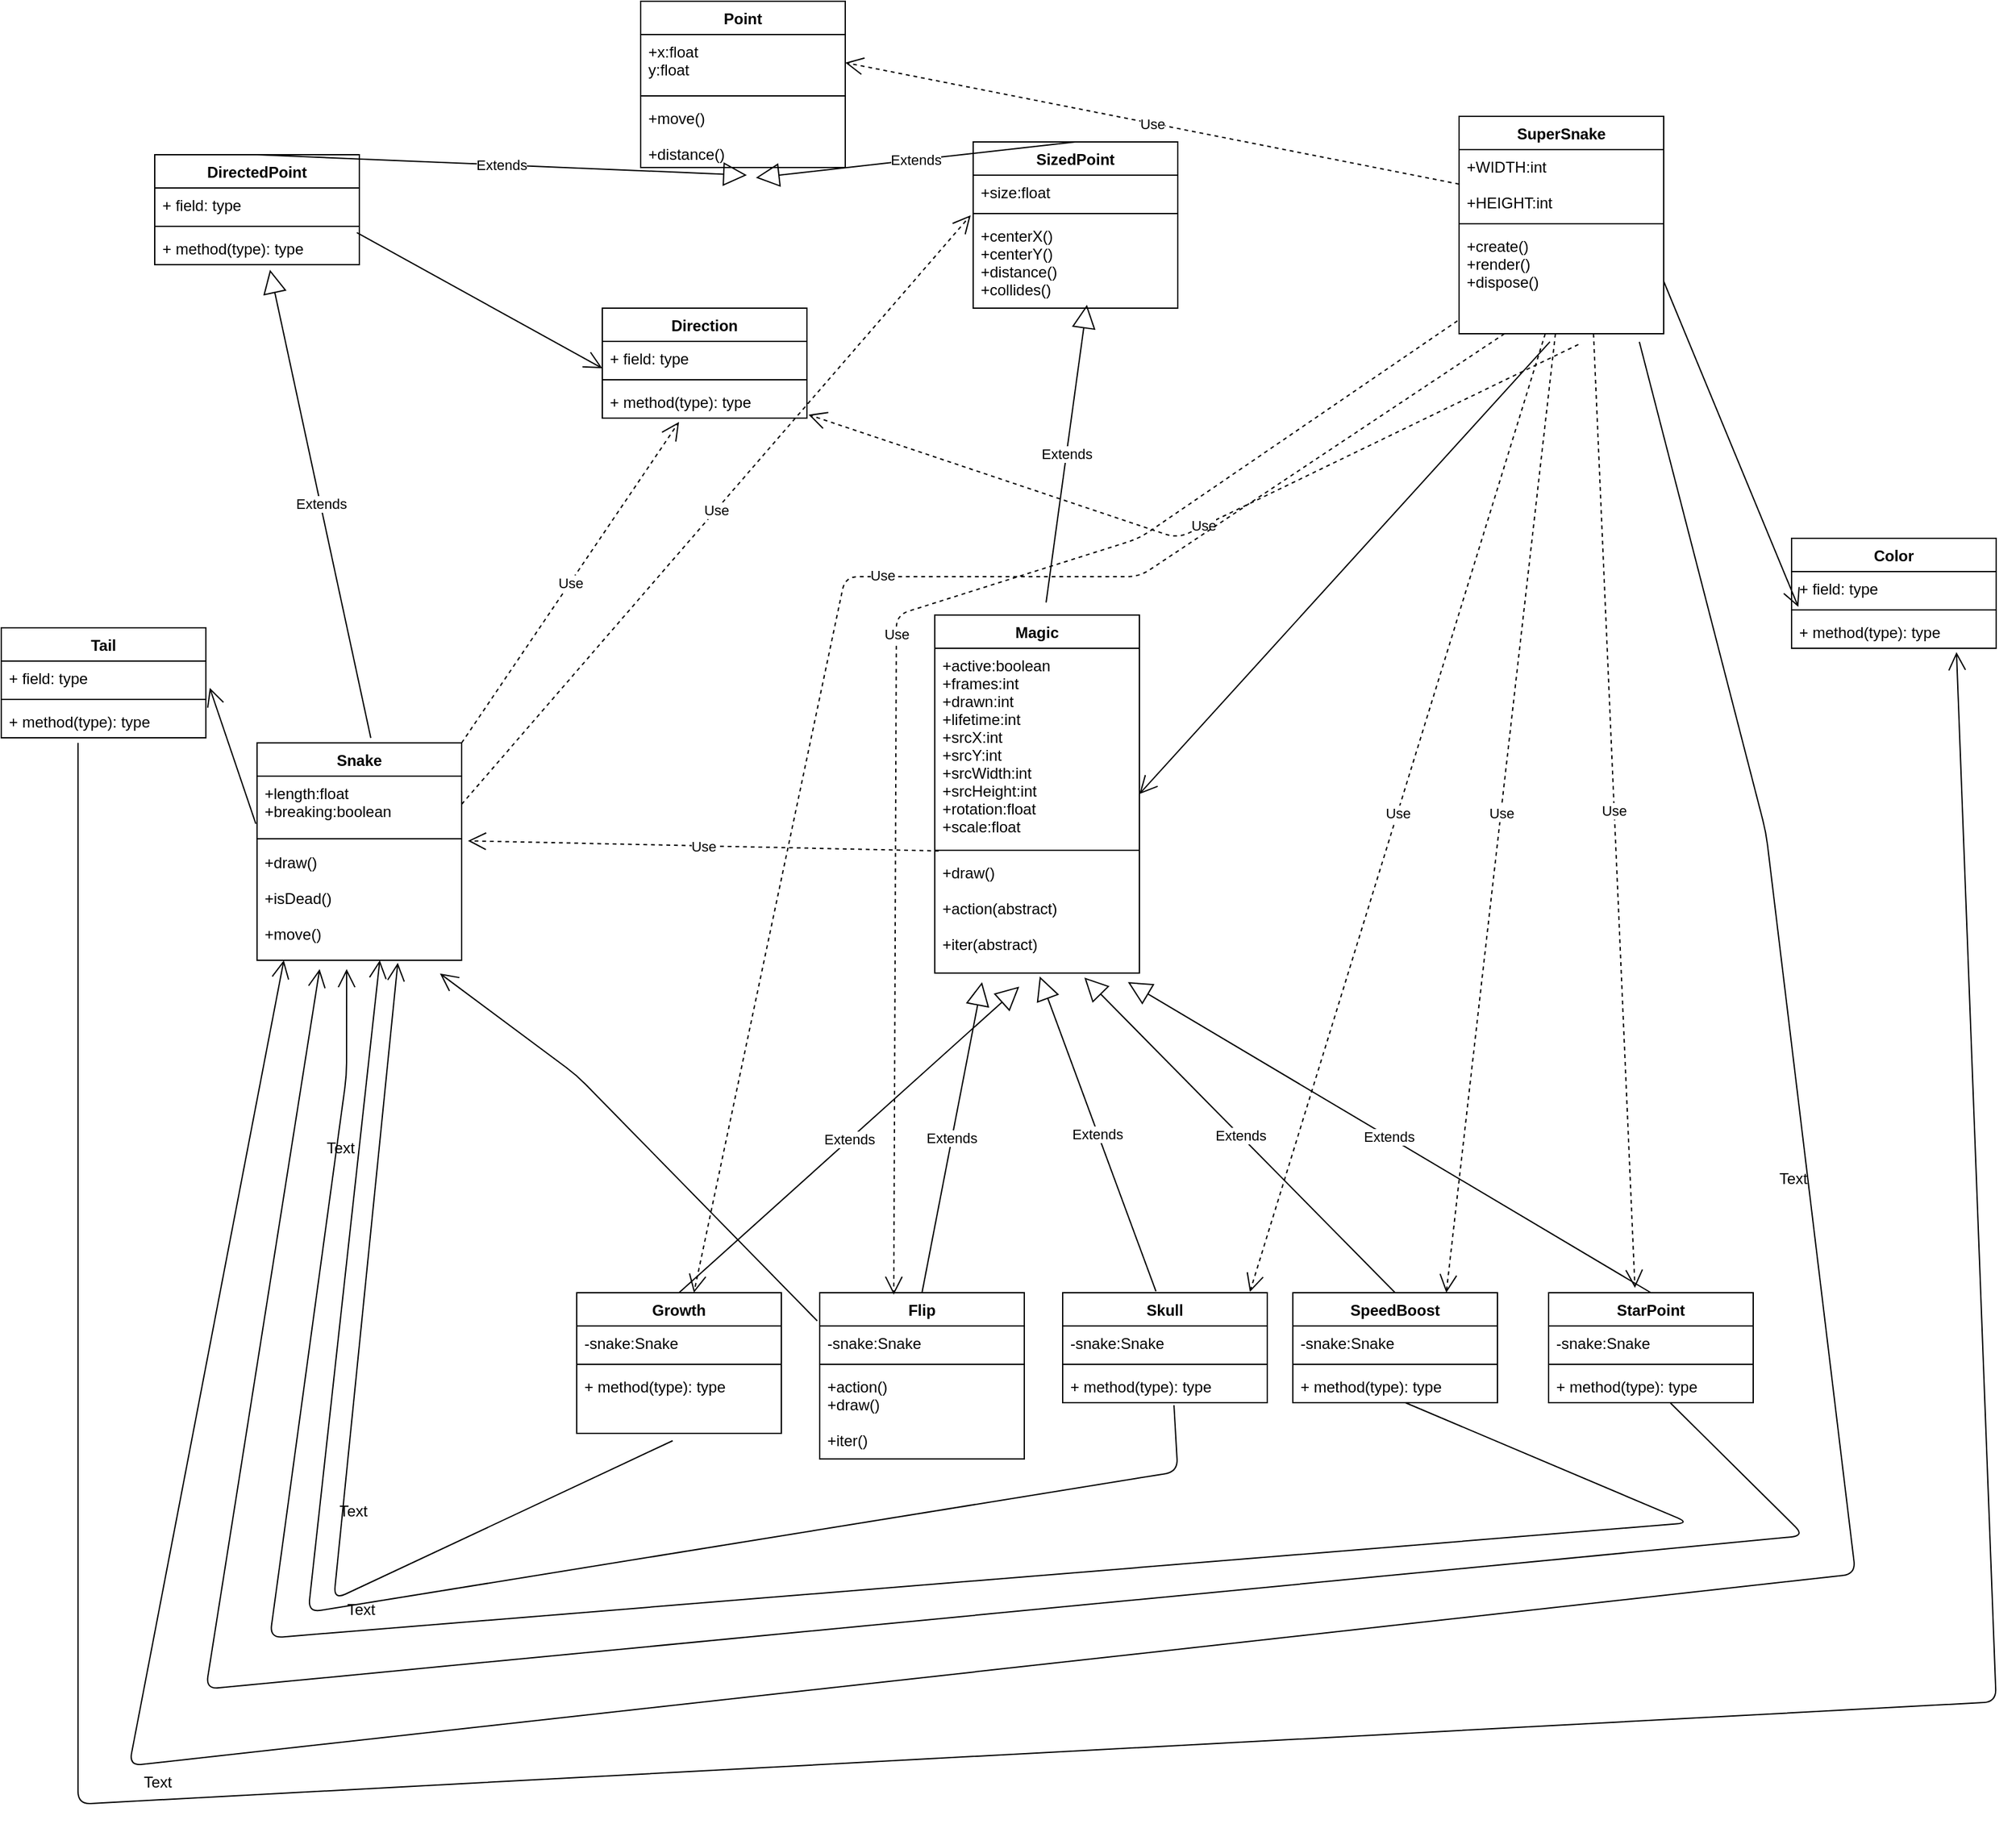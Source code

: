 <mxfile type="github" version="12.4.3" pages="1">
  <diagram id="Ouw1NrYOmLS6a2it-YPy" name="Page-1">
    <mxGraphModel grid="1" dx="871" dy="778" gridSize="10" guides="1" tooltips="1" connect="1" arrows="1" fold="1" page="1" pageScale="1" pageWidth="2339" pageHeight="3300" math="0" shadow="0">
      <root>
        <mxCell id="0"/>
        <mxCell id="1" parent="0"/>
        <mxCell id="p4IeYtcJctRDCQET-8Qz-1" value="Point" parent="1" vertex="1" style="swimlane;fontStyle=1;align=center;verticalAlign=top;childLayout=stackLayout;horizontal=1;startSize=26;horizontalStack=0;resizeParent=1;resizeParentMax=0;resizeLast=0;collapsible=1;marginBottom=0;">
          <mxGeometry as="geometry" height="130" width="160" y="20" x="500"/>
        </mxCell>
        <mxCell id="p4IeYtcJctRDCQET-8Qz-2" value="+x:float&#xa;y:float&#xa;" parent="p4IeYtcJctRDCQET-8Qz-1" vertex="1" style="text;strokeColor=none;fillColor=none;align=left;verticalAlign=top;spacingLeft=4;spacingRight=4;overflow=hidden;rotatable=0;points=[[0,0.5],[1,0.5]];portConstraint=eastwest;">
          <mxGeometry as="geometry" height="44" width="160" y="26"/>
        </mxCell>
        <mxCell id="p4IeYtcJctRDCQET-8Qz-3" value="" parent="p4IeYtcJctRDCQET-8Qz-1" vertex="1" style="line;strokeWidth=1;fillColor=none;align=left;verticalAlign=middle;spacingTop=-1;spacingLeft=3;spacingRight=3;rotatable=0;labelPosition=right;points=[];portConstraint=eastwest;">
          <mxGeometry as="geometry" height="8" width="160" y="70"/>
        </mxCell>
        <mxCell id="p4IeYtcJctRDCQET-8Qz-4" value="+move()&#xa;&#xa;+distance()" parent="p4IeYtcJctRDCQET-8Qz-1" vertex="1" style="text;strokeColor=none;fillColor=none;align=left;verticalAlign=top;spacingLeft=4;spacingRight=4;overflow=hidden;rotatable=0;points=[[0,0.5],[1,0.5]];portConstraint=eastwest;">
          <mxGeometry as="geometry" height="52" width="160" y="78"/>
        </mxCell>
        <mxCell id="p4IeYtcJctRDCQET-8Qz-5" value="SizedPoint" parent="1" vertex="1" style="swimlane;fontStyle=1;align=center;verticalAlign=top;childLayout=stackLayout;horizontal=1;startSize=26;horizontalStack=0;resizeParent=1;resizeParentMax=0;resizeLast=0;collapsible=1;marginBottom=0;">
          <mxGeometry as="geometry" height="130" width="160" y="130" x="760"/>
        </mxCell>
        <mxCell id="p4IeYtcJctRDCQET-8Qz-6" value="+size:float" parent="p4IeYtcJctRDCQET-8Qz-5" vertex="1" style="text;strokeColor=none;fillColor=none;align=left;verticalAlign=top;spacingLeft=4;spacingRight=4;overflow=hidden;rotatable=0;points=[[0,0.5],[1,0.5]];portConstraint=eastwest;">
          <mxGeometry as="geometry" height="26" width="160" y="26"/>
        </mxCell>
        <mxCell id="p4IeYtcJctRDCQET-8Qz-7" value="" parent="p4IeYtcJctRDCQET-8Qz-5" vertex="1" style="line;strokeWidth=1;fillColor=none;align=left;verticalAlign=middle;spacingTop=-1;spacingLeft=3;spacingRight=3;rotatable=0;labelPosition=right;points=[];portConstraint=eastwest;">
          <mxGeometry as="geometry" height="8" width="160" y="52"/>
        </mxCell>
        <mxCell id="p4IeYtcJctRDCQET-8Qz-8" value="+centerX()&#xa;+centerY()&#xa;+distance()&#xa;+collides()" parent="p4IeYtcJctRDCQET-8Qz-5" vertex="1" style="text;strokeColor=none;fillColor=none;align=left;verticalAlign=top;spacingLeft=4;spacingRight=4;overflow=hidden;rotatable=0;points=[[0,0.5],[1,0.5]];portConstraint=eastwest;">
          <mxGeometry as="geometry" height="70" width="160" y="60"/>
        </mxCell>
        <mxCell id="p4IeYtcJctRDCQET-8Qz-9" value="Snake" parent="1" vertex="1" style="swimlane;fontStyle=1;align=center;verticalAlign=top;childLayout=stackLayout;horizontal=1;startSize=26;horizontalStack=0;resizeParent=1;resizeParentMax=0;resizeLast=0;collapsible=1;marginBottom=0;">
          <mxGeometry as="geometry" height="170" width="160" y="600" x="200"/>
        </mxCell>
        <mxCell id="p4IeYtcJctRDCQET-8Qz-10" value="+length:float&#xa;+breaking:boolean" parent="p4IeYtcJctRDCQET-8Qz-9" vertex="1" style="text;strokeColor=none;fillColor=none;align=left;verticalAlign=top;spacingLeft=4;spacingRight=4;overflow=hidden;rotatable=0;points=[[0,0.5],[1,0.5]];portConstraint=eastwest;">
          <mxGeometry as="geometry" height="44" width="160" y="26"/>
        </mxCell>
        <mxCell id="p4IeYtcJctRDCQET-8Qz-11" value="" parent="p4IeYtcJctRDCQET-8Qz-9" vertex="1" style="line;strokeWidth=1;fillColor=none;align=left;verticalAlign=middle;spacingTop=-1;spacingLeft=3;spacingRight=3;rotatable=0;labelPosition=right;points=[];portConstraint=eastwest;">
          <mxGeometry as="geometry" height="10" width="160" y="70"/>
        </mxCell>
        <mxCell id="p4IeYtcJctRDCQET-8Qz-12" value="+draw()&#xa;&#xa;+isDead()&#xa;&#xa;+move()" parent="p4IeYtcJctRDCQET-8Qz-9" vertex="1" style="text;strokeColor=none;fillColor=none;align=left;verticalAlign=top;spacingLeft=4;spacingRight=4;overflow=hidden;rotatable=0;points=[[0,0.5],[1,0.5]];portConstraint=eastwest;">
          <mxGeometry as="geometry" height="90" width="160" y="80"/>
        </mxCell>
        <mxCell id="p4IeYtcJctRDCQET-8Qz-13" value="DirectedPoint" parent="1" vertex="1" style="swimlane;fontStyle=1;align=center;verticalAlign=top;childLayout=stackLayout;horizontal=1;startSize=26;horizontalStack=0;resizeParent=1;resizeParentMax=0;resizeLast=0;collapsible=1;marginBottom=0;">
          <mxGeometry as="geometry" height="86" width="160" y="140" x="120"/>
        </mxCell>
        <mxCell id="p4IeYtcJctRDCQET-8Qz-14" value="+ field: type" parent="p4IeYtcJctRDCQET-8Qz-13" vertex="1" style="text;strokeColor=none;fillColor=none;align=left;verticalAlign=top;spacingLeft=4;spacingRight=4;overflow=hidden;rotatable=0;points=[[0,0.5],[1,0.5]];portConstraint=eastwest;">
          <mxGeometry as="geometry" height="26" width="160" y="26"/>
        </mxCell>
        <mxCell id="p4IeYtcJctRDCQET-8Qz-15" value="" parent="p4IeYtcJctRDCQET-8Qz-13" vertex="1" style="line;strokeWidth=1;fillColor=none;align=left;verticalAlign=middle;spacingTop=-1;spacingLeft=3;spacingRight=3;rotatable=0;labelPosition=right;points=[];portConstraint=eastwest;">
          <mxGeometry as="geometry" height="8" width="160" y="52"/>
        </mxCell>
        <mxCell id="p4IeYtcJctRDCQET-8Qz-16" value="+ method(type): type" parent="p4IeYtcJctRDCQET-8Qz-13" vertex="1" style="text;strokeColor=none;fillColor=none;align=left;verticalAlign=top;spacingLeft=4;spacingRight=4;overflow=hidden;rotatable=0;points=[[0,0.5],[1,0.5]];portConstraint=eastwest;">
          <mxGeometry as="geometry" height="26" width="160" y="60"/>
        </mxCell>
        <mxCell id="p4IeYtcJctRDCQET-8Qz-17" value="Extends" parent="1" style="endArrow=block;endSize=16;endFill=0;html=1;entryX=0.519;entryY=1.115;entryDx=0;entryDy=0;entryPerimeter=0;exitX=0.5;exitY=0;exitDx=0;exitDy=0;" edge="1" target="p4IeYtcJctRDCQET-8Qz-4" source="p4IeYtcJctRDCQET-8Qz-13">
          <mxGeometry as="geometry" width="160" relative="1">
            <mxPoint as="sourcePoint" y="320" x="203"/>
            <mxPoint as="targetPoint" y="240" x="280"/>
          </mxGeometry>
        </mxCell>
        <mxCell id="p4IeYtcJctRDCQET-8Qz-18" value="Extends" parent="1" style="endArrow=block;endSize=16;endFill=0;html=1;entryX=0.563;entryY=1.154;entryDx=0;entryDy=0;entryPerimeter=0;exitX=0.5;exitY=0;exitDx=0;exitDy=0;" edge="1" target="p4IeYtcJctRDCQET-8Qz-4" source="p4IeYtcJctRDCQET-8Qz-5">
          <mxGeometry as="geometry" width="160" relative="1">
            <mxPoint as="sourcePoint" y="270" x="210"/>
            <mxPoint as="targetPoint" y="270" x="370"/>
            <Array as="points"/>
          </mxGeometry>
        </mxCell>
        <mxCell id="p4IeYtcJctRDCQET-8Qz-19" value="Extends" parent="1" style="endArrow=block;endSize=16;endFill=0;html=1;entryX=0.563;entryY=1.154;entryDx=0;entryDy=0;entryPerimeter=0;exitX=0.556;exitY=-0.023;exitDx=0;exitDy=0;exitPerimeter=0;" edge="1" target="p4IeYtcJctRDCQET-8Qz-16" source="p4IeYtcJctRDCQET-8Qz-9">
          <mxGeometry as="geometry" width="160" relative="1">
            <mxPoint as="sourcePoint" y="450" x="120"/>
            <mxPoint as="targetPoint" y="450" x="190"/>
            <mxPoint as="offset"/>
          </mxGeometry>
        </mxCell>
        <mxCell id="p4IeYtcJctRDCQET-8Qz-20" value="Magic" parent="1" vertex="1" style="swimlane;fontStyle=1;align=center;verticalAlign=top;childLayout=stackLayout;horizontal=1;startSize=26;horizontalStack=0;resizeParent=1;resizeParentMax=0;resizeLast=0;collapsible=1;marginBottom=0;">
          <mxGeometry as="geometry" height="280" width="160" y="500" x="730"/>
        </mxCell>
        <mxCell id="p4IeYtcJctRDCQET-8Qz-21" value="+active:boolean&#xa;+frames:int&#xa;+drawn:int&#xa;+lifetime:int&#xa;+srcX:int&#xa;+srcY:int&#xa;+srcWidth:int&#xa;+srcHeight:int&#xa;+rotation:float&#xa;+scale:float&#xa;&#xa;" parent="p4IeYtcJctRDCQET-8Qz-20" vertex="1" style="text;strokeColor=none;fillColor=none;align=left;verticalAlign=top;spacingLeft=4;spacingRight=4;overflow=hidden;rotatable=0;points=[[0,0.5],[1,0.5]];portConstraint=eastwest;">
          <mxGeometry as="geometry" height="154" width="160" y="26"/>
        </mxCell>
        <mxCell id="p4IeYtcJctRDCQET-8Qz-22" value="" parent="p4IeYtcJctRDCQET-8Qz-20" vertex="1" style="line;strokeWidth=1;fillColor=none;align=left;verticalAlign=middle;spacingTop=-1;spacingLeft=3;spacingRight=3;rotatable=0;labelPosition=right;points=[];portConstraint=eastwest;">
          <mxGeometry as="geometry" height="8" width="160" y="180"/>
        </mxCell>
        <mxCell id="p4IeYtcJctRDCQET-8Qz-23" value="+draw()&#xa;&#xa;+action(abstract)&#xa;&#xa;+iter(abstract)" parent="p4IeYtcJctRDCQET-8Qz-20" vertex="1" style="text;strokeColor=none;fillColor=none;align=left;verticalAlign=top;spacingLeft=4;spacingRight=4;overflow=hidden;rotatable=0;points=[[0,0.5],[1,0.5]];portConstraint=eastwest;">
          <mxGeometry as="geometry" height="92" width="160" y="188"/>
        </mxCell>
        <mxCell id="p4IeYtcJctRDCQET-8Qz-24" value="Extends" parent="1" style="endArrow=block;endSize=16;endFill=0;html=1;entryX=0.556;entryY=0.962;entryDx=0;entryDy=0;entryPerimeter=0;exitX=0.544;exitY=-0.035;exitDx=0;exitDy=0;exitPerimeter=0;" edge="1" target="p4IeYtcJctRDCQET-8Qz-8" source="p4IeYtcJctRDCQET-8Qz-20">
          <mxGeometry as="geometry" width="160" relative="1">
            <mxPoint as="sourcePoint" y="460" x="250"/>
            <mxPoint as="targetPoint" y="460" x="410"/>
          </mxGeometry>
        </mxCell>
        <mxCell id="p4IeYtcJctRDCQET-8Qz-30" value="Flip" parent="1" vertex="1" style="swimlane;fontStyle=1;align=center;verticalAlign=top;childLayout=stackLayout;horizontal=1;startSize=26;horizontalStack=0;resizeParent=1;resizeParentMax=0;resizeLast=0;collapsible=1;marginBottom=0;">
          <mxGeometry as="geometry" height="130" width="160" y="1030" x="640"/>
        </mxCell>
        <mxCell id="p4IeYtcJctRDCQET-8Qz-31" value="-snake:Snake" parent="p4IeYtcJctRDCQET-8Qz-30" vertex="1" style="text;strokeColor=none;fillColor=none;align=left;verticalAlign=top;spacingLeft=4;spacingRight=4;overflow=hidden;rotatable=0;points=[[0,0.5],[1,0.5]];portConstraint=eastwest;">
          <mxGeometry as="geometry" height="26" width="160" y="26"/>
        </mxCell>
        <mxCell id="p4IeYtcJctRDCQET-8Qz-32" value="" parent="p4IeYtcJctRDCQET-8Qz-30" vertex="1" style="line;strokeWidth=1;fillColor=none;align=left;verticalAlign=middle;spacingTop=-1;spacingLeft=3;spacingRight=3;rotatable=0;labelPosition=right;points=[];portConstraint=eastwest;">
          <mxGeometry as="geometry" height="8" width="160" y="52"/>
        </mxCell>
        <mxCell id="p4IeYtcJctRDCQET-8Qz-33" value="+action()&#xa;+draw()&#xa;&#xa;+iter()" parent="p4IeYtcJctRDCQET-8Qz-30" vertex="1" style="text;strokeColor=none;fillColor=none;align=left;verticalAlign=top;spacingLeft=4;spacingRight=4;overflow=hidden;rotatable=0;points=[[0,0.5],[1,0.5]];portConstraint=eastwest;">
          <mxGeometry as="geometry" height="70" width="160" y="60"/>
        </mxCell>
        <mxCell id="p4IeYtcJctRDCQET-8Qz-34" value="Growth" parent="1" vertex="1" style="swimlane;fontStyle=1;align=center;verticalAlign=top;childLayout=stackLayout;horizontal=1;startSize=26;horizontalStack=0;resizeParent=1;resizeParentMax=0;resizeLast=0;collapsible=1;marginBottom=0;">
          <mxGeometry as="geometry" height="110" width="160" y="1030" x="450"/>
        </mxCell>
        <mxCell id="p4IeYtcJctRDCQET-8Qz-35" value="-snake:Snake" parent="p4IeYtcJctRDCQET-8Qz-34" vertex="1" style="text;strokeColor=none;fillColor=none;align=left;verticalAlign=top;spacingLeft=4;spacingRight=4;overflow=hidden;rotatable=0;points=[[0,0.5],[1,0.5]];portConstraint=eastwest;">
          <mxGeometry as="geometry" height="26" width="160" y="26"/>
        </mxCell>
        <mxCell id="p4IeYtcJctRDCQET-8Qz-36" value="" parent="p4IeYtcJctRDCQET-8Qz-34" vertex="1" style="line;strokeWidth=1;fillColor=none;align=left;verticalAlign=middle;spacingTop=-1;spacingLeft=3;spacingRight=3;rotatable=0;labelPosition=right;points=[];portConstraint=eastwest;">
          <mxGeometry as="geometry" height="8" width="160" y="52"/>
        </mxCell>
        <mxCell id="p4IeYtcJctRDCQET-8Qz-37" value="+ method(type): type" parent="p4IeYtcJctRDCQET-8Qz-34" vertex="1" style="text;strokeColor=none;fillColor=none;align=left;verticalAlign=top;spacingLeft=4;spacingRight=4;overflow=hidden;rotatable=0;points=[[0,0.5],[1,0.5]];portConstraint=eastwest;">
          <mxGeometry as="geometry" height="50" width="160" y="60"/>
        </mxCell>
        <mxCell id="p4IeYtcJctRDCQET-8Qz-38" value="Skull" parent="1" vertex="1" style="swimlane;fontStyle=1;align=center;verticalAlign=top;childLayout=stackLayout;horizontal=1;startSize=26;horizontalStack=0;resizeParent=1;resizeParentMax=0;resizeLast=0;collapsible=1;marginBottom=0;">
          <mxGeometry as="geometry" height="86" width="160" y="1030" x="830"/>
        </mxCell>
        <mxCell id="p4IeYtcJctRDCQET-8Qz-39" value="-snake:Snake" parent="p4IeYtcJctRDCQET-8Qz-38" vertex="1" style="text;strokeColor=none;fillColor=none;align=left;verticalAlign=top;spacingLeft=4;spacingRight=4;overflow=hidden;rotatable=0;points=[[0,0.5],[1,0.5]];portConstraint=eastwest;">
          <mxGeometry as="geometry" height="26" width="160" y="26"/>
        </mxCell>
        <mxCell id="p4IeYtcJctRDCQET-8Qz-40" value="" parent="p4IeYtcJctRDCQET-8Qz-38" vertex="1" style="line;strokeWidth=1;fillColor=none;align=left;verticalAlign=middle;spacingTop=-1;spacingLeft=3;spacingRight=3;rotatable=0;labelPosition=right;points=[];portConstraint=eastwest;">
          <mxGeometry as="geometry" height="8" width="160" y="52"/>
        </mxCell>
        <mxCell id="p4IeYtcJctRDCQET-8Qz-41" value="+ method(type): type" parent="p4IeYtcJctRDCQET-8Qz-38" vertex="1" style="text;strokeColor=none;fillColor=none;align=left;verticalAlign=top;spacingLeft=4;spacingRight=4;overflow=hidden;rotatable=0;points=[[0,0.5],[1,0.5]];portConstraint=eastwest;">
          <mxGeometry as="geometry" height="26" width="160" y="60"/>
        </mxCell>
        <mxCell id="p4IeYtcJctRDCQET-8Qz-42" value="SpeedBoost" parent="1" vertex="1" style="swimlane;fontStyle=1;align=center;verticalAlign=top;childLayout=stackLayout;horizontal=1;startSize=26;horizontalStack=0;resizeParent=1;resizeParentMax=0;resizeLast=0;collapsible=1;marginBottom=0;">
          <mxGeometry as="geometry" height="86" width="160" y="1030" x="1010"/>
        </mxCell>
        <mxCell id="p4IeYtcJctRDCQET-8Qz-43" value="-snake:Snake" parent="p4IeYtcJctRDCQET-8Qz-42" vertex="1" style="text;strokeColor=none;fillColor=none;align=left;verticalAlign=top;spacingLeft=4;spacingRight=4;overflow=hidden;rotatable=0;points=[[0,0.5],[1,0.5]];portConstraint=eastwest;">
          <mxGeometry as="geometry" height="26" width="160" y="26"/>
        </mxCell>
        <mxCell id="p4IeYtcJctRDCQET-8Qz-44" value="" parent="p4IeYtcJctRDCQET-8Qz-42" vertex="1" style="line;strokeWidth=1;fillColor=none;align=left;verticalAlign=middle;spacingTop=-1;spacingLeft=3;spacingRight=3;rotatable=0;labelPosition=right;points=[];portConstraint=eastwest;">
          <mxGeometry as="geometry" height="8" width="160" y="52"/>
        </mxCell>
        <mxCell id="p4IeYtcJctRDCQET-8Qz-45" value="+ method(type): type" parent="p4IeYtcJctRDCQET-8Qz-42" vertex="1" style="text;strokeColor=none;fillColor=none;align=left;verticalAlign=top;spacingLeft=4;spacingRight=4;overflow=hidden;rotatable=0;points=[[0,0.5],[1,0.5]];portConstraint=eastwest;">
          <mxGeometry as="geometry" height="26" width="160" y="60"/>
        </mxCell>
        <mxCell id="p4IeYtcJctRDCQET-8Qz-46" value="StarPoint" parent="1" vertex="1" style="swimlane;fontStyle=1;align=center;verticalAlign=top;childLayout=stackLayout;horizontal=1;startSize=26;horizontalStack=0;resizeParent=1;resizeParentMax=0;resizeLast=0;collapsible=1;marginBottom=0;">
          <mxGeometry as="geometry" height="86" width="160" y="1030" x="1210"/>
        </mxCell>
        <mxCell id="p4IeYtcJctRDCQET-8Qz-47" value="-snake:Snake" parent="p4IeYtcJctRDCQET-8Qz-46" vertex="1" style="text;strokeColor=none;fillColor=none;align=left;verticalAlign=top;spacingLeft=4;spacingRight=4;overflow=hidden;rotatable=0;points=[[0,0.5],[1,0.5]];portConstraint=eastwest;">
          <mxGeometry as="geometry" height="26" width="160" y="26"/>
        </mxCell>
        <mxCell id="p4IeYtcJctRDCQET-8Qz-48" value="" parent="p4IeYtcJctRDCQET-8Qz-46" vertex="1" style="line;strokeWidth=1;fillColor=none;align=left;verticalAlign=middle;spacingTop=-1;spacingLeft=3;spacingRight=3;rotatable=0;labelPosition=right;points=[];portConstraint=eastwest;">
          <mxGeometry as="geometry" height="8" width="160" y="52"/>
        </mxCell>
        <mxCell id="p4IeYtcJctRDCQET-8Qz-49" value="+ method(type): type" parent="p4IeYtcJctRDCQET-8Qz-46" vertex="1" style="text;strokeColor=none;fillColor=none;align=left;verticalAlign=top;spacingLeft=4;spacingRight=4;overflow=hidden;rotatable=0;points=[[0,0.5],[1,0.5]];portConstraint=eastwest;">
          <mxGeometry as="geometry" height="26" width="160" y="60"/>
        </mxCell>
        <mxCell id="p4IeYtcJctRDCQET-8Qz-50" value="Extends" parent="1" style="endArrow=block;endSize=16;endFill=0;html=1;entryX=0.231;entryY=1.077;entryDx=0;entryDy=0;entryPerimeter=0;exitX=0.5;exitY=0;exitDx=0;exitDy=0;" edge="1" target="p4IeYtcJctRDCQET-8Qz-23" source="p4IeYtcJctRDCQET-8Qz-30">
          <mxGeometry as="geometry" width="160" relative="1">
            <mxPoint as="sourcePoint" y="630" x="470"/>
            <mxPoint as="targetPoint" y="630" x="630"/>
          </mxGeometry>
        </mxCell>
        <mxCell id="p4IeYtcJctRDCQET-8Qz-51" value="Extends" parent="1" style="endArrow=block;endSize=16;endFill=0;html=1;entryX=0.413;entryY=1.115;entryDx=0;entryDy=0;entryPerimeter=0;exitX=0.5;exitY=0;exitDx=0;exitDy=0;" edge="1" target="p4IeYtcJctRDCQET-8Qz-23" source="p4IeYtcJctRDCQET-8Qz-34">
          <mxGeometry as="geometry" width="160" relative="1">
            <mxPoint as="sourcePoint" y="650" x="650"/>
            <mxPoint as="targetPoint" y="650" x="810"/>
          </mxGeometry>
        </mxCell>
        <mxCell id="p4IeYtcJctRDCQET-8Qz-52" value="Extends" parent="1" style="endArrow=block;endSize=16;endFill=0;html=1;exitX=0.456;exitY=-0.012;exitDx=0;exitDy=0;exitPerimeter=0;entryX=0.513;entryY=1.029;entryDx=0;entryDy=0;entryPerimeter=0;" edge="1" target="p4IeYtcJctRDCQET-8Qz-23" source="p4IeYtcJctRDCQET-8Qz-38">
          <mxGeometry as="geometry" width="160" relative="1">
            <mxPoint as="sourcePoint" y="640" x="730"/>
            <mxPoint as="targetPoint" y="588" x="823"/>
            <Array as="points"/>
          </mxGeometry>
        </mxCell>
        <mxCell id="p4IeYtcJctRDCQET-8Qz-53" value="Extends" parent="1" style="endArrow=block;endSize=16;endFill=0;html=1;entryX=0.731;entryY=1.038;entryDx=0;entryDy=0;entryPerimeter=0;exitX=0.5;exitY=0;exitDx=0;exitDy=0;" edge="1" target="p4IeYtcJctRDCQET-8Qz-23" source="p4IeYtcJctRDCQET-8Qz-42">
          <mxGeometry as="geometry" width="160" relative="1">
            <mxPoint as="sourcePoint" y="640" x="910"/>
            <mxPoint as="targetPoint" y="590" x="840"/>
          </mxGeometry>
        </mxCell>
        <mxCell id="p4IeYtcJctRDCQET-8Qz-54" value="Extends" parent="1" style="endArrow=block;endSize=16;endFill=0;html=1;entryX=0.944;entryY=1.077;entryDx=0;entryDy=0;entryPerimeter=0;exitX=0.5;exitY=0;exitDx=0;exitDy=0;" edge="1" target="p4IeYtcJctRDCQET-8Qz-23" source="p4IeYtcJctRDCQET-8Qz-46">
          <mxGeometry as="geometry" width="160" relative="1">
            <mxPoint as="sourcePoint" y="640" x="1010"/>
            <mxPoint as="targetPoint" y="640" x="1170"/>
          </mxGeometry>
        </mxCell>
        <mxCell id="p4IeYtcJctRDCQET-8Qz-55" value="SuperSnake" parent="1" vertex="1" style="swimlane;fontStyle=1;align=center;verticalAlign=top;childLayout=stackLayout;horizontal=1;startSize=26;horizontalStack=0;resizeParent=1;resizeParentMax=0;resizeLast=0;collapsible=1;marginBottom=0;">
          <mxGeometry as="geometry" height="170" width="160" y="110" x="1140"/>
        </mxCell>
        <mxCell id="p4IeYtcJctRDCQET-8Qz-56" value="+WIDTH:int&#xa;&#xa;+HEIGHT:int" parent="p4IeYtcJctRDCQET-8Qz-55" vertex="1" style="text;strokeColor=none;fillColor=none;align=left;verticalAlign=top;spacingLeft=4;spacingRight=4;overflow=hidden;rotatable=0;points=[[0,0.5],[1,0.5]];portConstraint=eastwest;">
          <mxGeometry as="geometry" height="54" width="160" y="26"/>
        </mxCell>
        <mxCell id="p4IeYtcJctRDCQET-8Qz-57" value="" parent="p4IeYtcJctRDCQET-8Qz-55" vertex="1" style="line;strokeWidth=1;fillColor=none;align=left;verticalAlign=middle;spacingTop=-1;spacingLeft=3;spacingRight=3;rotatable=0;labelPosition=right;points=[];portConstraint=eastwest;">
          <mxGeometry as="geometry" height="8" width="160" y="80"/>
        </mxCell>
        <mxCell id="p4IeYtcJctRDCQET-8Qz-58" value="+create()&#xa;+render()&#xa;+dispose()" parent="p4IeYtcJctRDCQET-8Qz-55" vertex="1" style="text;strokeColor=none;fillColor=none;align=left;verticalAlign=top;spacingLeft=4;spacingRight=4;overflow=hidden;rotatable=0;points=[[0,0.5],[1,0.5]];portConstraint=eastwest;">
          <mxGeometry as="geometry" height="82" width="160" y="88"/>
        </mxCell>
        <mxCell id="p4IeYtcJctRDCQET-8Qz-60" value="" parent="1" style="endArrow=open;endFill=1;endSize=12;html=1;exitX=0.444;exitY=1.077;exitDx=0;exitDy=0;exitPerimeter=0;entryX=1;entryY=0.5;entryDx=0;entryDy=0;" edge="1" target="p4IeYtcJctRDCQET-8Qz-20" source="p4IeYtcJctRDCQET-8Qz-58">
          <mxGeometry as="geometry" width="160" relative="1">
            <mxPoint as="sourcePoint" y="430" x="1040"/>
            <mxPoint as="targetPoint" y="430" x="1200"/>
          </mxGeometry>
        </mxCell>
        <mxCell id="p4IeYtcJctRDCQET-8Qz-62" value="Use" parent="1" style="endArrow=open;endSize=12;dashed=1;html=1;entryX=1;entryY=0.5;entryDx=0;entryDy=0;exitX=0;exitY=0.5;exitDx=0;exitDy=0;" edge="1" target="p4IeYtcJctRDCQET-8Qz-2" source="p4IeYtcJctRDCQET-8Qz-56">
          <mxGeometry as="geometry" width="160" relative="1">
            <mxPoint as="sourcePoint" y="200" x="730"/>
            <mxPoint as="targetPoint" y="200" x="890"/>
          </mxGeometry>
        </mxCell>
        <mxCell id="p4IeYtcJctRDCQET-8Qz-63" value="Direction" parent="1" vertex="1" style="swimlane;fontStyle=1;align=center;verticalAlign=top;childLayout=stackLayout;horizontal=1;startSize=26;horizontalStack=0;resizeParent=1;resizeParentMax=0;resizeLast=0;collapsible=1;marginBottom=0;">
          <mxGeometry as="geometry" height="86" width="160" y="260" x="470"/>
        </mxCell>
        <mxCell id="p4IeYtcJctRDCQET-8Qz-64" value="+ field: type" parent="p4IeYtcJctRDCQET-8Qz-63" vertex="1" style="text;strokeColor=none;fillColor=none;align=left;verticalAlign=top;spacingLeft=4;spacingRight=4;overflow=hidden;rotatable=0;points=[[0,0.5],[1,0.5]];portConstraint=eastwest;">
          <mxGeometry as="geometry" height="26" width="160" y="26"/>
        </mxCell>
        <mxCell id="p4IeYtcJctRDCQET-8Qz-65" value="" parent="p4IeYtcJctRDCQET-8Qz-63" vertex="1" style="line;strokeWidth=1;fillColor=none;align=left;verticalAlign=middle;spacingTop=-1;spacingLeft=3;spacingRight=3;rotatable=0;labelPosition=right;points=[];portConstraint=eastwest;">
          <mxGeometry as="geometry" height="8" width="160" y="52"/>
        </mxCell>
        <mxCell id="p4IeYtcJctRDCQET-8Qz-66" value="+ method(type): type" parent="p4IeYtcJctRDCQET-8Qz-63" vertex="1" style="text;strokeColor=none;fillColor=none;align=left;verticalAlign=top;spacingLeft=4;spacingRight=4;overflow=hidden;rotatable=0;points=[[0,0.5],[1,0.5]];portConstraint=eastwest;">
          <mxGeometry as="geometry" height="26" width="160" y="60"/>
        </mxCell>
        <mxCell id="p4IeYtcJctRDCQET-8Qz-67" value="Color" parent="1" vertex="1" style="swimlane;fontStyle=1;align=center;verticalAlign=top;childLayout=stackLayout;horizontal=1;startSize=26;horizontalStack=0;resizeParent=1;resizeParentMax=0;resizeLast=0;collapsible=1;marginBottom=0;">
          <mxGeometry as="geometry" height="86" width="160" y="440" x="1400"/>
        </mxCell>
        <mxCell id="p4IeYtcJctRDCQET-8Qz-68" value="+ field: type" parent="p4IeYtcJctRDCQET-8Qz-67" vertex="1" style="text;strokeColor=none;fillColor=none;align=left;verticalAlign=top;spacingLeft=4;spacingRight=4;overflow=hidden;rotatable=0;points=[[0,0.5],[1,0.5]];portConstraint=eastwest;">
          <mxGeometry as="geometry" height="26" width="160" y="26"/>
        </mxCell>
        <mxCell id="p4IeYtcJctRDCQET-8Qz-69" value="" parent="p4IeYtcJctRDCQET-8Qz-67" vertex="1" style="line;strokeWidth=1;fillColor=none;align=left;verticalAlign=middle;spacingTop=-1;spacingLeft=3;spacingRight=3;rotatable=0;labelPosition=right;points=[];portConstraint=eastwest;">
          <mxGeometry as="geometry" height="8" width="160" y="52"/>
        </mxCell>
        <mxCell id="p4IeYtcJctRDCQET-8Qz-70" value="+ method(type): type" parent="p4IeYtcJctRDCQET-8Qz-67" vertex="1" style="text;strokeColor=none;fillColor=none;align=left;verticalAlign=top;spacingLeft=4;spacingRight=4;overflow=hidden;rotatable=0;points=[[0,0.5],[1,0.5]];portConstraint=eastwest;">
          <mxGeometry as="geometry" height="26" width="160" y="60"/>
        </mxCell>
        <mxCell id="p4IeYtcJctRDCQET-8Qz-78" value="Use" parent="1" style="endArrow=open;endSize=12;dashed=1;html=1;entryX=1.008;entryY=0.897;entryDx=0;entryDy=0;entryPerimeter=0;exitX=0.583;exitY=1.103;exitDx=0;exitDy=0;exitPerimeter=0;" edge="1" target="p4IeYtcJctRDCQET-8Qz-66" source="p4IeYtcJctRDCQET-8Qz-58">
          <mxGeometry as="geometry" width="160" relative="1">
            <mxPoint as="sourcePoint" y="343.33" x="1170"/>
            <mxPoint as="targetPoint" y="343.33" x="1330"/>
            <Array as="points">
              <mxPoint y="440" x="920"/>
            </Array>
          </mxGeometry>
        </mxCell>
        <mxCell id="p4IeYtcJctRDCQET-8Qz-79" value="" parent="1" style="endArrow=open;endFill=1;endSize=12;html=1;exitX=1;exitY=0.5;exitDx=0;exitDy=0;entryX=0.033;entryY=0.208;entryDx=0;entryDy=0;entryPerimeter=0;" edge="1" target="p4IeYtcJctRDCQET-8Qz-69" source="p4IeYtcJctRDCQET-8Qz-58">
          <mxGeometry as="geometry" width="160" relative="1">
            <mxPoint as="sourcePoint" y="430" x="1250"/>
            <mxPoint as="targetPoint" y="500" x="1460"/>
          </mxGeometry>
        </mxCell>
        <mxCell id="p4IeYtcJctRDCQET-8Qz-81" value="Use" parent="1" style="endArrow=open;endSize=12;dashed=1;html=1;entryX=0.375;entryY=1.115;entryDx=0;entryDy=0;entryPerimeter=0;exitX=1;exitY=0;exitDx=0;exitDy=0;" edge="1" target="p4IeYtcJctRDCQET-8Qz-66" source="p4IeYtcJctRDCQET-8Qz-9">
          <mxGeometry as="geometry" width="160" relative="1">
            <mxPoint as="sourcePoint" y="530" x="360"/>
            <mxPoint as="targetPoint" y="530" x="520"/>
          </mxGeometry>
        </mxCell>
        <mxCell id="p4IeYtcJctRDCQET-8Qz-82" value="Use" parent="1" style="endArrow=open;endSize=12;dashed=1;html=1;exitX=1;exitY=0.5;exitDx=0;exitDy=0;entryX=-0.012;entryY=-0.038;entryDx=0;entryDy=0;entryPerimeter=0;" edge="1" target="p4IeYtcJctRDCQET-8Qz-8" source="p4IeYtcJctRDCQET-8Qz-10">
          <mxGeometry as="geometry" width="160" relative="1">
            <mxPoint as="sourcePoint" y="552.33" x="390"/>
            <mxPoint as="targetPoint" y="552.33" x="550"/>
          </mxGeometry>
        </mxCell>
        <mxCell id="hMWj5-LRnxFb6at6n1zO-1" value="Use" parent="1" style="endArrow=open;endSize=12;dashed=1;html=1;exitX=0.657;exitY=1;exitDx=0;exitDy=0;exitPerimeter=0;entryX=0.422;entryY=-0.044;entryDx=0;entryDy=0;entryPerimeter=0;" edge="1" target="p4IeYtcJctRDCQET-8Qz-46" source="p4IeYtcJctRDCQET-8Qz-58">
          <mxGeometry as="geometry" width="160" relative="1">
            <mxPoint as="sourcePoint" y="480" x="1010"/>
            <mxPoint as="targetPoint" y="490" x="1170"/>
          </mxGeometry>
        </mxCell>
        <mxCell id="hMWj5-LRnxFb6at6n1zO-2" value="Use" parent="1" style="endArrow=open;endSize=12;dashed=1;html=1;entryX=0.75;entryY=0;entryDx=0;entryDy=0;" edge="1" target="p4IeYtcJctRDCQET-8Qz-42" source="p4IeYtcJctRDCQET-8Qz-58">
          <mxGeometry as="geometry" width="160" relative="1">
            <mxPoint as="sourcePoint" y="570" x="950"/>
            <mxPoint as="targetPoint" y="570" x="1110"/>
          </mxGeometry>
        </mxCell>
        <mxCell id="hMWj5-LRnxFb6at6n1zO-3" value="Use" parent="1" style="endArrow=open;endSize=12;dashed=1;html=1;entryX=0.915;entryY=-0.007;entryDx=0;entryDy=0;entryPerimeter=0;" edge="1" target="p4IeYtcJctRDCQET-8Qz-38" source="p4IeYtcJctRDCQET-8Qz-58">
          <mxGeometry as="geometry" width="160" relative="1">
            <mxPoint as="sourcePoint" y="570" x="900"/>
            <mxPoint as="targetPoint" y="570" x="1060"/>
          </mxGeometry>
        </mxCell>
        <mxCell id="hMWj5-LRnxFb6at6n1zO-4" value="Use" parent="1" style="endArrow=open;endSize=12;dashed=1;html=1;exitX=0.222;exitY=1;exitDx=0;exitDy=0;exitPerimeter=0;" edge="1" target="p4IeYtcJctRDCQET-8Qz-34" source="p4IeYtcJctRDCQET-8Qz-58">
          <mxGeometry as="geometry" width="160" y="-1" x="-0.05" relative="1">
            <mxPoint as="sourcePoint" y="542.5" x="910"/>
            <mxPoint as="targetPoint" y="542.5" x="1070"/>
            <Array as="points">
              <mxPoint y="470" x="890"/>
              <mxPoint y="470" x="660"/>
            </Array>
            <mxPoint as="offset"/>
          </mxGeometry>
        </mxCell>
        <mxCell id="hMWj5-LRnxFb6at6n1zO-7" value="Use" parent="1" style="endArrow=open;endSize=12;dashed=1;html=1;exitX=-0.008;exitY=0.877;exitDx=0;exitDy=0;exitPerimeter=0;entryX=0.362;entryY=0.012;entryDx=0;entryDy=0;entryPerimeter=0;" edge="1" target="p4IeYtcJctRDCQET-8Qz-30" source="p4IeYtcJctRDCQET-8Qz-58">
          <mxGeometry as="geometry" width="160" relative="1">
            <mxPoint as="sourcePoint" y="400" x="840"/>
            <mxPoint as="targetPoint" y="450" x="600"/>
            <Array as="points">
              <mxPoint y="440" x="890"/>
              <mxPoint y="500" x="700"/>
            </Array>
          </mxGeometry>
        </mxCell>
        <mxCell id="rZFsSURGuUxFLSucLiRN-1" value="" parent="1" style="endArrow=open;endFill=1;endSize=12;html=1;exitX=0.881;exitY=1.077;exitDx=0;exitDy=0;exitPerimeter=0;entryX=0.131;entryY=1;entryDx=0;entryDy=0;entryPerimeter=0;" edge="1" target="p4IeYtcJctRDCQET-8Qz-12" source="p4IeYtcJctRDCQET-8Qz-58">
          <mxGeometry as="geometry" width="160" relative="1">
            <mxPoint as="sourcePoint" y="800" x="1260"/>
            <mxPoint as="targetPoint" y="1000" x="200"/>
            <Array as="points">
              <mxPoint y="670" x="1380"/>
              <mxPoint y="1250" x="1450"/>
              <mxPoint y="1400" x="100"/>
            </Array>
          </mxGeometry>
        </mxCell>
        <mxCell id="rZFsSURGuUxFLSucLiRN-2" value="Text" parent="1" vertex="1" style="text;html=1;align=center;verticalAlign=middle;resizable=0;points=[];;autosize=1;">
          <mxGeometry as="geometry" height="20" width="40" y="931" x="1381"/>
        </mxCell>
        <mxCell id="rZFsSURGuUxFLSucLiRN-3" value="" parent="1" style="endArrow=open;endFill=1;endSize=12;html=1;entryX=0.894;entryY=1.115;entryDx=0;entryDy=0;entryPerimeter=0;exitX=-0.012;exitY=-0.154;exitDx=0;exitDy=0;exitPerimeter=0;" edge="1" target="p4IeYtcJctRDCQET-8Qz-12" source="p4IeYtcJctRDCQET-8Qz-31">
          <mxGeometry as="geometry" width="160" relative="1">
            <mxPoint as="sourcePoint" y="710" x="343"/>
            <mxPoint as="targetPoint" y="660" x="440"/>
            <Array as="points">
              <mxPoint y="860" x="450"/>
            </Array>
          </mxGeometry>
        </mxCell>
        <mxCell id="rZFsSURGuUxFLSucLiRN-4" value="" parent="1" style="endArrow=open;endFill=1;endSize=12;html=1;exitX=0.469;exitY=1.115;exitDx=0;exitDy=0;exitPerimeter=0;entryX=0.688;entryY=1.022;entryDx=0;entryDy=0;entryPerimeter=0;" edge="1" target="p4IeYtcJctRDCQET-8Qz-12" source="p4IeYtcJctRDCQET-8Qz-37">
          <mxGeometry as="geometry" width="160" relative="1">
            <mxPoint as="sourcePoint" y="810" x="330"/>
            <mxPoint as="targetPoint" y="690" x="320"/>
            <Array as="points">
              <mxPoint y="1270" x="260"/>
            </Array>
          </mxGeometry>
        </mxCell>
        <mxCell id="rZFsSURGuUxFLSucLiRN-5" value="" parent="1" style="endArrow=open;endFill=1;endSize=12;html=1;entryX=0.6;entryY=1;entryDx=0;entryDy=0;entryPerimeter=0;exitX=0.544;exitY=1.077;exitDx=0;exitDy=0;exitPerimeter=0;" edge="1" target="p4IeYtcJctRDCQET-8Qz-12" source="p4IeYtcJctRDCQET-8Qz-41">
          <mxGeometry as="geometry" width="160" relative="1">
            <mxPoint as="sourcePoint" y="980" x="200"/>
            <mxPoint as="targetPoint" y="980" x="360"/>
            <Array as="points">
              <mxPoint y="1170" x="920"/>
              <mxPoint y="1280" x="240"/>
            </Array>
          </mxGeometry>
        </mxCell>
        <mxCell id="rZFsSURGuUxFLSucLiRN-6" value="" parent="1" style="endArrow=open;endFill=1;endSize=12;html=1;entryX=0.438;entryY=1.077;entryDx=0;entryDy=0;entryPerimeter=0;exitX=0.55;exitY=1;exitDx=0;exitDy=0;exitPerimeter=0;" edge="1" target="p4IeYtcJctRDCQET-8Qz-12" source="p4IeYtcJctRDCQET-8Qz-45">
          <mxGeometry as="geometry" width="160" relative="1">
            <mxPoint as="sourcePoint" y="870" x="310"/>
            <mxPoint as="targetPoint" y="630" x="270"/>
            <Array as="points">
              <mxPoint y="1210" x="1320"/>
              <mxPoint y="1300" x="210"/>
              <mxPoint y="860" x="270"/>
            </Array>
          </mxGeometry>
        </mxCell>
        <mxCell id="rZFsSURGuUxFLSucLiRN-7" value="" parent="1" style="endArrow=open;endFill=1;endSize=12;html=1;entryX=0.306;entryY=1.077;entryDx=0;entryDy=0;entryPerimeter=0;exitX=0.594;exitY=1;exitDx=0;exitDy=0;exitPerimeter=0;" edge="1" target="p4IeYtcJctRDCQET-8Qz-12" source="p4IeYtcJctRDCQET-8Qz-49">
          <mxGeometry as="geometry" width="160" relative="1">
            <mxPoint as="sourcePoint" y="900" x="1200"/>
            <mxPoint as="targetPoint" y="910" x="420"/>
            <Array as="points">
              <mxPoint y="1220" x="1410"/>
              <mxPoint y="1340" x="160"/>
            </Array>
          </mxGeometry>
        </mxCell>
        <mxCell id="rZFsSURGuUxFLSucLiRN-8" value="Text" parent="1" vertex="1" style="text;html=1;align=center;verticalAlign=middle;resizable=0;points=[];;autosize=1;">
          <mxGeometry as="geometry" height="20" width="40" y="907" x="245"/>
        </mxCell>
        <mxCell id="rZFsSURGuUxFLSucLiRN-9" value="" parent="1" style="endArrow=open;endFill=1;endSize=12;html=1;entryX=0;entryY=0.808;entryDx=0;entryDy=0;entryPerimeter=0;exitX=0.988;exitY=0.038;exitDx=0;exitDy=0;exitPerimeter=0;" edge="1" target="p4IeYtcJctRDCQET-8Qz-64" source="p4IeYtcJctRDCQET-8Qz-16">
          <mxGeometry as="geometry" width="160" relative="1">
            <mxPoint as="sourcePoint" y="410" x="310"/>
            <mxPoint as="targetPoint" y="410" x="470"/>
          </mxGeometry>
        </mxCell>
        <mxCell id="rZFsSURGuUxFLSucLiRN-10" value="Use" parent="1" style="endArrow=open;endSize=12;dashed=1;html=1;entryX=1.031;entryY=-0.038;entryDx=0;entryDy=0;entryPerimeter=0;exitX=0.019;exitY=-0.038;exitDx=0;exitDy=0;exitPerimeter=0;" edge="1" target="p4IeYtcJctRDCQET-8Qz-12" source="p4IeYtcJctRDCQET-8Qz-23">
          <mxGeometry as="geometry" width="160" relative="1">
            <mxPoint as="sourcePoint" y="552.5" x="430"/>
            <mxPoint as="targetPoint" y="552.5" x="590"/>
          </mxGeometry>
        </mxCell>
        <mxCell id="rZFsSURGuUxFLSucLiRN-11" value="Tail" parent="1" vertex="1" style="swimlane;fontStyle=1;align=center;verticalAlign=top;childLayout=stackLayout;horizontal=1;startSize=26;horizontalStack=0;resizeParent=1;resizeParentMax=0;resizeLast=0;collapsible=1;marginBottom=0;">
          <mxGeometry as="geometry" height="86" width="160" y="510"/>
        </mxCell>
        <mxCell id="rZFsSURGuUxFLSucLiRN-12" value="+ field: type" parent="rZFsSURGuUxFLSucLiRN-11" vertex="1" style="text;strokeColor=none;fillColor=none;align=left;verticalAlign=top;spacingLeft=4;spacingRight=4;overflow=hidden;rotatable=0;points=[[0,0.5],[1,0.5]];portConstraint=eastwest;">
          <mxGeometry as="geometry" height="26" width="160" y="26"/>
        </mxCell>
        <mxCell id="rZFsSURGuUxFLSucLiRN-13" value="" parent="rZFsSURGuUxFLSucLiRN-11" vertex="1" style="line;strokeWidth=1;fillColor=none;align=left;verticalAlign=middle;spacingTop=-1;spacingLeft=3;spacingRight=3;rotatable=0;labelPosition=right;points=[];portConstraint=eastwest;">
          <mxGeometry as="geometry" height="8" width="160" y="52"/>
        </mxCell>
        <mxCell id="rZFsSURGuUxFLSucLiRN-14" value="+ method(type): type" parent="rZFsSURGuUxFLSucLiRN-11" vertex="1" style="text;strokeColor=none;fillColor=none;align=left;verticalAlign=top;spacingLeft=4;spacingRight=4;overflow=hidden;rotatable=0;points=[[0,0.5],[1,0.5]];portConstraint=eastwest;">
          <mxGeometry as="geometry" height="26" width="160" y="60"/>
        </mxCell>
        <mxCell id="rZFsSURGuUxFLSucLiRN-15" value="" parent="1" style="endArrow=open;endFill=1;endSize=12;html=1;exitX=0.375;exitY=1.154;exitDx=0;exitDy=0;exitPerimeter=0;entryX=0.806;entryY=1.115;entryDx=0;entryDy=0;entryPerimeter=0;" edge="1" target="p4IeYtcJctRDCQET-8Qz-70" source="rZFsSURGuUxFLSucLiRN-14">
          <mxGeometry as="geometry" width="160" relative="1">
            <mxPoint as="sourcePoint" y="970" x="10"/>
            <mxPoint as="targetPoint" y="1080" x="790"/>
            <Array as="points">
              <mxPoint y="1430" x="60"/>
              <mxPoint y="1350" x="1560"/>
            </Array>
          </mxGeometry>
        </mxCell>
        <mxCell id="rZFsSURGuUxFLSucLiRN-16" value="" parent="1" style="endArrow=open;endFill=1;endSize=12;html=1;entryX=1.019;entryY=0.808;entryDx=0;entryDy=0;entryPerimeter=0;exitX=-0.006;exitY=0.846;exitDx=0;exitDy=0;exitPerimeter=0;" edge="1" target="rZFsSURGuUxFLSucLiRN-12" source="p4IeYtcJctRDCQET-8Qz-10">
          <mxGeometry as="geometry" width="160" relative="1">
            <mxPoint as="sourcePoint" y="650" x="40"/>
            <mxPoint as="targetPoint" y="650" x="200"/>
          </mxGeometry>
        </mxCell>
        <mxCell id="rZFsSURGuUxFLSucLiRN-21" value="Text" parent="1" vertex="1" style="text;html=1;align=center;verticalAlign=middle;resizable=0;points=[];;autosize=1;">
          <mxGeometry as="geometry" height="20" width="40" y="1191" x="255"/>
        </mxCell>
        <mxCell id="rZFsSURGuUxFLSucLiRN-22" value="Text" parent="1" vertex="1" style="text;html=1;align=center;verticalAlign=middle;resizable=0;points=[];;autosize=1;">
          <mxGeometry as="geometry" height="20" width="40" y="1403" x="102"/>
        </mxCell>
        <mxCell id="rZFsSURGuUxFLSucLiRN-24" value="Text" parent="1" vertex="1" style="text;html=1;align=center;verticalAlign=middle;resizable=0;points=[];;autosize=1;">
          <mxGeometry as="geometry" height="20" width="40" y="1268" x="261"/>
        </mxCell>
      </root>
    </mxGraphModel>
  </diagram>
</mxfile>
